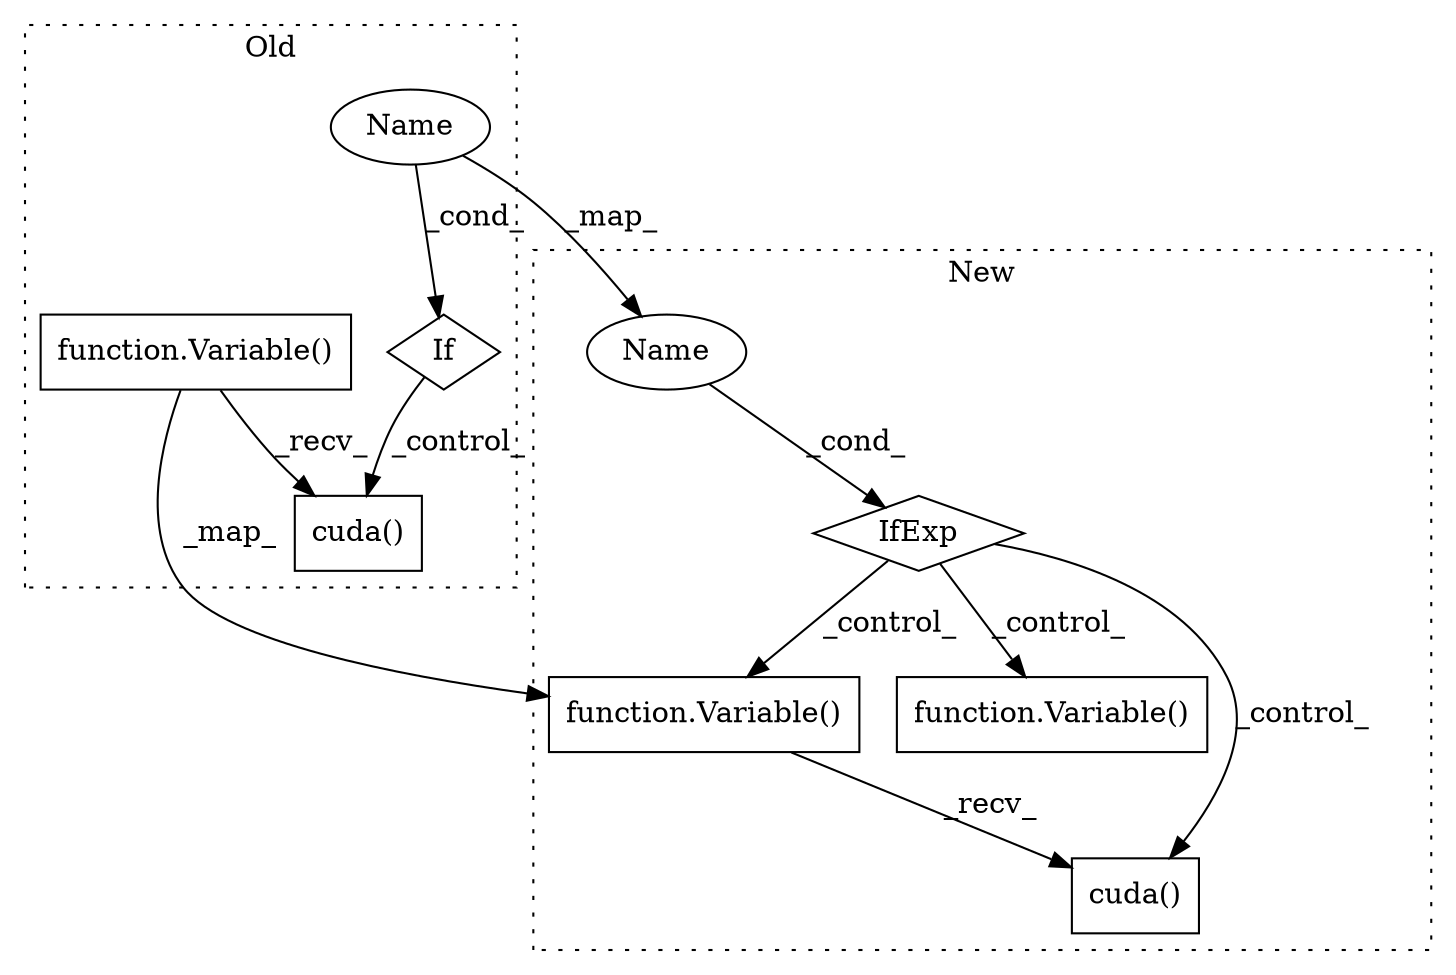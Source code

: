 digraph G {
subgraph cluster0 {
1 [label="cuda()" a="75" s="12679" l="12" shape="box"];
4 [label="Name" a="87" s="12652" l="13" shape="ellipse"];
6 [label="If" a="96" s="12649" l="3" shape="diamond"];
8 [label="function.Variable()" a="75" s="12566,12618" l="9,22" shape="box"];
label = "Old";
style="dotted";
}
subgraph cluster1 {
2 [label="function.Variable()" a="75" s="12842,12894" l="9,22" shape="box"];
3 [label="Name" a="87" s="12823" l="13" shape="ellipse"];
5 [label="cuda()" a="75" s="12738" l="81" shape="box"];
7 [label="function.Variable()" a="75" s="12738,12790" l="9,22" shape="box"];
9 [label="IfExp" a="51" s="12819,12836" l="4,6" shape="diamond"];
label = "New";
style="dotted";
}
3 -> 9 [label="_cond_"];
4 -> 6 [label="_cond_"];
4 -> 3 [label="_map_"];
6 -> 1 [label="_control_"];
7 -> 5 [label="_recv_"];
8 -> 1 [label="_recv_"];
8 -> 7 [label="_map_"];
9 -> 2 [label="_control_"];
9 -> 5 [label="_control_"];
9 -> 7 [label="_control_"];
}